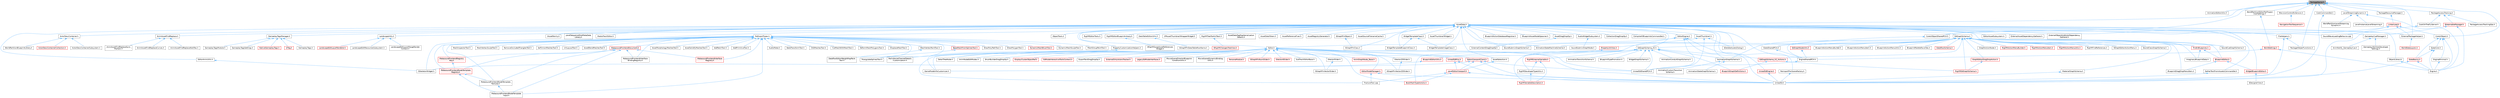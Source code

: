 digraph "PackageName.h"
{
 // INTERACTIVE_SVG=YES
 // LATEX_PDF_SIZE
  bgcolor="transparent";
  edge [fontname=Helvetica,fontsize=10,labelfontname=Helvetica,labelfontsize=10];
  node [fontname=Helvetica,fontsize=10,shape=box,height=0.2,width=0.4];
  Node1 [id="Node000001",label="PackageName.h",height=0.2,width=0.4,color="gray40", fillcolor="grey60", style="filled", fontcolor="black",tooltip=" "];
  Node1 -> Node2 [id="edge1_Node000001_Node000002",dir="back",color="steelblue1",style="solid",tooltip=" "];
  Node2 [id="Node000002",label="AnimationEditorUtils.h",height=0.2,width=0.4,color="grey40", fillcolor="white", style="filled",URL="$df/d23/AnimationEditorUtils_8h.html",tooltip=" "];
  Node1 -> Node3 [id="edge2_Node000001_Node000003",dir="back",color="steelblue1",style="solid",tooltip=" "];
  Node3 [id="Node000003",label="AssetData.h",height=0.2,width=0.4,color="grey40", fillcolor="white", style="filled",URL="$d9/d19/AssetData_8h.html",tooltip=" "];
  Node3 -> Node4 [id="edge3_Node000003_Node000004",dir="back",color="steelblue1",style="solid",tooltip=" "];
  Node4 [id="Node000004",label="ActorDescContainer.h",height=0.2,width=0.4,color="grey40", fillcolor="white", style="filled",URL="$de/df0/ActorDescContainer_8h.html",tooltip=" "];
  Node4 -> Node5 [id="edge4_Node000004_Node000005",dir="back",color="steelblue1",style="solid",tooltip=" "];
  Node5 [id="Node000005",label="ActorDescContainerCollection.h",height=0.2,width=0.4,color="red", fillcolor="#FFF0F0", style="filled",URL="$dc/df2/ActorDescContainerCollection_8h.html",tooltip=" "];
  Node4 -> Node26 [id="edge5_Node000004_Node000026",dir="back",color="steelblue1",style="solid",tooltip=" "];
  Node26 [id="Node000026",label="ActorDescContainerSubsystem.h",height=0.2,width=0.4,color="grey40", fillcolor="white", style="filled",URL="$d1/d29/ActorDescContainerSubsystem_8h.html",tooltip=" "];
  Node4 -> Node27 [id="edge6_Node000004_Node000027",dir="back",color="steelblue1",style="solid",tooltip=" "];
  Node27 [id="Node000027",label="WorldPartitionBlueprintLibrary.h",height=0.2,width=0.4,color="grey40", fillcolor="white", style="filled",URL="$d1/d6b/WorldPartitionBlueprintLibrary_8h.html",tooltip=" "];
  Node3 -> Node28 [id="edge7_Node000003_Node000028",dir="back",color="steelblue1",style="solid",tooltip=" "];
  Node28 [id="Node000028",label="AnimAssetFindReplace.h",height=0.2,width=0.4,color="grey40", fillcolor="white", style="filled",URL="$d2/d3f/AnimAssetFindReplace_8h.html",tooltip=" "];
  Node28 -> Node29 [id="edge8_Node000028_Node000029",dir="back",color="steelblue1",style="solid",tooltip=" "];
  Node29 [id="Node000029",label="AnimAssetFindReplaceCurves.h",height=0.2,width=0.4,color="grey40", fillcolor="white", style="filled",URL="$d3/df5/AnimAssetFindReplaceCurves_8h.html",tooltip=" "];
  Node28 -> Node30 [id="edge9_Node000028_Node000030",dir="back",color="steelblue1",style="solid",tooltip=" "];
  Node30 [id="Node000030",label="AnimAssetFindReplaceNotifies.h",height=0.2,width=0.4,color="grey40", fillcolor="white", style="filled",URL="$df/d90/AnimAssetFindReplaceNotifies_8h.html",tooltip=" "];
  Node28 -> Node31 [id="edge10_Node000028_Node000031",dir="back",color="steelblue1",style="solid",tooltip=" "];
  Node31 [id="Node000031",label="AnimAssetFindReplaceSync\lMarkers.h",height=0.2,width=0.4,color="grey40", fillcolor="white", style="filled",URL="$d2/dc5/AnimAssetFindReplaceSyncMarkers_8h.html",tooltip=" "];
  Node3 -> Node32 [id="edge11_Node000003_Node000032",dir="back",color="steelblue1",style="solid",tooltip=" "];
  Node32 [id="Node000032",label="AnimationGraphSchema.h",height=0.2,width=0.4,color="grey40", fillcolor="white", style="filled",URL="$dc/d75/AnimationGraphSchema_8h.html",tooltip=" "];
  Node32 -> Node33 [id="edge12_Node000032_Node000033",dir="back",color="steelblue1",style="solid",tooltip=" "];
  Node33 [id="Node000033",label="AnimationCustomTransition\lSchema.h",height=0.2,width=0.4,color="grey40", fillcolor="white", style="filled",URL="$d0/de2/AnimationCustomTransitionSchema_8h.html",tooltip=" "];
  Node32 -> Node34 [id="edge13_Node000032_Node000034",dir="back",color="steelblue1",style="solid",tooltip=" "];
  Node34 [id="Node000034",label="AnimationStateGraphSchema.h",height=0.2,width=0.4,color="grey40", fillcolor="white", style="filled",URL="$d5/d13/AnimationStateGraphSchema_8h.html",tooltip=" "];
  Node3 -> Node35 [id="edge14_Node000003_Node000035",dir="back",color="steelblue1",style="solid",tooltip=" "];
  Node35 [id="Node000035",label="AnimationStateMachineSchema.h",height=0.2,width=0.4,color="grey40", fillcolor="white", style="filled",URL="$d7/d8c/AnimationStateMachineSchema_8h.html",tooltip=" "];
  Node3 -> Node36 [id="edge15_Node000003_Node000036",dir="back",color="steelblue1",style="solid",tooltip=" "];
  Node36 [id="Node000036",label="AssetDataTagMapSerialization\lDetails.h",height=0.2,width=0.4,color="grey40", fillcolor="white", style="filled",URL="$d5/d67/AssetDataTagMapSerializationDetails_8h.html",tooltip=" "];
  Node3 -> Node37 [id="edge16_Node000003_Node000037",dir="back",color="steelblue1",style="solid",tooltip=" "];
  Node37 [id="Node000037",label="AssetDataToken.h",height=0.2,width=0.4,color="grey40", fillcolor="white", style="filled",URL="$d2/da5/AssetDataToken_8h.html",tooltip=" "];
  Node3 -> Node38 [id="edge17_Node000003_Node000038",dir="back",color="steelblue1",style="solid",tooltip=" "];
  Node38 [id="Node000038",label="AssetDragDropOp.h",height=0.2,width=0.4,color="grey40", fillcolor="white", style="filled",URL="$df/dda/AssetDragDropOp_8h.html",tooltip=" "];
  Node38 -> Node39 [id="edge18_Node000038_Node000039",dir="back",color="steelblue1",style="solid",tooltip=" "];
  Node39 [id="Node000039",label="ExternalContentDragDropOp.h",height=0.2,width=0.4,color="grey40", fillcolor="white", style="filled",URL="$d8/de9/ExternalContentDragDropOp_8h.html",tooltip=" "];
  Node3 -> Node40 [id="edge19_Node000003_Node000040",dir="back",color="steelblue1",style="solid",tooltip=" "];
  Node40 [id="Node000040",label="AssetReferenceFixer.h",height=0.2,width=0.4,color="grey40", fillcolor="white", style="filled",URL="$dd/da4/AssetReferenceFixer_8h.html",tooltip=" "];
  Node3 -> Node41 [id="edge20_Node000003_Node000041",dir="back",color="steelblue1",style="solid",tooltip=" "];
  Node41 [id="Node000041",label="AssetRegistryGenerator.h",height=0.2,width=0.4,color="grey40", fillcolor="white", style="filled",URL="$df/dd1/AssetRegistryGenerator_8h.html",tooltip=" "];
  Node3 -> Node42 [id="edge21_Node000003_Node000042",dir="back",color="steelblue1",style="solid",tooltip=" "];
  Node42 [id="Node000042",label="AssetSelection.h",height=0.2,width=0.4,color="grey40", fillcolor="white", style="filled",URL="$d2/d2c/AssetSelection_8h.html",tooltip=" "];
  Node42 -> Node43 [id="edge22_Node000042_Node000043",dir="back",color="steelblue1",style="solid",tooltip=" "];
  Node43 [id="Node000043",label="LevelEditorViewport.h",height=0.2,width=0.4,color="red", fillcolor="#FFF0F0", style="filled",URL="$d4/ddf/LevelEditorViewport_8h.html",tooltip=" "];
  Node43 -> Node44 [id="edge23_Node000043_Node000044",dir="back",color="steelblue1",style="solid",tooltip=" "];
  Node44 [id="Node000044",label="BookMarkTypeActions.h",height=0.2,width=0.4,color="red", fillcolor="#FFF0F0", style="filled",URL="$d0/d2f/BookMarkTypeActions_8h.html",tooltip=" "];
  Node43 -> Node48 [id="edge24_Node000043_Node000048",dir="back",color="steelblue1",style="solid",tooltip=" "];
  Node48 [id="Node000048",label="FractureTool.cpp",height=0.2,width=0.4,color="grey40", fillcolor="white", style="filled",URL="$dc/d9a/FractureTool_8cpp.html",tooltip=" "];
  Node43 -> Node49 [id="edge25_Node000043_Node000049",dir="back",color="steelblue1",style="solid",tooltip=" "];
  Node49 [id="Node000049",label="UnrealEd.h",height=0.2,width=0.4,color="grey40", fillcolor="white", style="filled",URL="$d2/d5f/UnrealEd_8h.html",tooltip=" "];
  Node3 -> Node50 [id="edge26_Node000003_Node000050",dir="back",color="steelblue1",style="solid",tooltip=" "];
  Node50 [id="Node000050",label="AssetSourceFilenameCache.h",height=0.2,width=0.4,color="grey40", fillcolor="white", style="filled",URL="$dd/d16/AssetSourceFilenameCache_8h.html",tooltip=" "];
  Node3 -> Node51 [id="edge27_Node000003_Node000051",dir="back",color="steelblue1",style="solid",tooltip=" "];
  Node51 [id="Node000051",label="AssetThumbnail.h",height=0.2,width=0.4,color="grey40", fillcolor="white", style="filled",URL="$d7/d61/AssetThumbnail_8h.html",tooltip=" "];
  Node51 -> Node52 [id="edge28_Node000051_Node000052",dir="back",color="steelblue1",style="solid",tooltip=" "];
  Node52 [id="Node000052",label="IPropertyUtilities.h",height=0.2,width=0.4,color="red", fillcolor="#FFF0F0", style="filled",URL="$d2/d14/IPropertyUtilities_8h.html",tooltip=" "];
  Node52 -> Node53 [id="edge29_Node000052_Node000053",dir="back",color="steelblue1",style="solid",tooltip=" "];
  Node53 [id="Node000053",label="DetailTreeNode.h",height=0.2,width=0.4,color="grey40", fillcolor="white", style="filled",URL="$d8/d32/DetailTreeNode_8h.html",tooltip=" "];
  Node51 -> Node60 [id="edge30_Node000051_Node000060",dir="back",color="steelblue1",style="solid",tooltip=" "];
  Node60 [id="Node000060",label="SDeleteAssetsDialog.h",height=0.2,width=0.4,color="grey40", fillcolor="white", style="filled",URL="$d7/d0d/SDeleteAssetsDialog_8h.html",tooltip=" "];
  Node51 -> Node61 [id="edge31_Node000051_Node000061",dir="back",color="steelblue1",style="solid",tooltip=" "];
  Node61 [id="Node000061",label="UnrealEdSharedPCH.h",height=0.2,width=0.4,color="grey40", fillcolor="white", style="filled",URL="$d1/de6/UnrealEdSharedPCH_8h.html",tooltip=" "];
  Node3 -> Node62 [id="edge32_Node000003_Node000062",dir="back",color="steelblue1",style="solid",tooltip=" "];
  Node62 [id="Node000062",label="AssetThumbnailWidget.h",height=0.2,width=0.4,color="grey40", fillcolor="white", style="filled",URL="$d8/d2a/AssetThumbnailWidget_8h.html",tooltip=" "];
  Node3 -> Node63 [id="edge33_Node000003_Node000063",dir="back",color="steelblue1",style="solid",tooltip=" "];
  Node63 [id="Node000063",label="AudioWidgetSubsystem.h",height=0.2,width=0.4,color="grey40", fillcolor="white", style="filled",URL="$de/d1b/AudioWidgetSubsystem_8h.html",tooltip=" "];
  Node63 -> Node64 [id="edge34_Node000063_Node000064",dir="back",color="steelblue1",style="solid",tooltip=" "];
  Node64 [id="Node000064",label="SoundSubmixGraphNode.h",height=0.2,width=0.4,color="grey40", fillcolor="white", style="filled",URL="$d5/d09/SoundSubmixGraphNode_8h.html",tooltip=" "];
  Node3 -> Node65 [id="edge35_Node000003_Node000065",dir="back",color="steelblue1",style="solid",tooltip=" "];
  Node65 [id="Node000065",label="BlueprintActionDatabaseRegistrar.h",height=0.2,width=0.4,color="grey40", fillcolor="white", style="filled",URL="$d5/d5d/BlueprintActionDatabaseRegistrar_8h.html",tooltip=" "];
  Node3 -> Node66 [id="edge36_Node000003_Node000066",dir="back",color="steelblue1",style="solid",tooltip=" "];
  Node66 [id="Node000066",label="BlueprintAssetNodeSpawner.h",height=0.2,width=0.4,color="grey40", fillcolor="white", style="filled",URL="$d2/d56/BlueprintAssetNodeSpawner_8h.html",tooltip=" "];
  Node3 -> Node67 [id="edge37_Node000003_Node000067",dir="back",color="steelblue1",style="solid",tooltip=" "];
  Node67 [id="Node000067",label="CollectionDragDropOp.h",height=0.2,width=0.4,color="grey40", fillcolor="white", style="filled",URL="$d6/d23/CollectionDragDropOp_8h.html",tooltip=" "];
  Node3 -> Node68 [id="edge38_Node000003_Node000068",dir="back",color="steelblue1",style="solid",tooltip=" "];
  Node68 [id="Node000068",label="CompileAllBlueprintsCommandlet.h",height=0.2,width=0.4,color="grey40", fillcolor="white", style="filled",URL="$d4/d7d/CompileAllBlueprintsCommandlet_8h.html",tooltip=" "];
  Node3 -> Node69 [id="edge39_Node000003_Node000069",dir="back",color="steelblue1",style="solid",tooltip=" "];
  Node69 [id="Node000069",label="DataTableEditorUtils.h",height=0.2,width=0.4,color="grey40", fillcolor="white", style="filled",URL="$d6/d6f/DataTableEditorUtils_8h.html",tooltip=" "];
  Node69 -> Node70 [id="edge40_Node000069_Node000070",dir="back",color="steelblue1",style="solid",tooltip=" "];
  Node70 [id="Node000070",label="SGraphPinDataTableRowName.h",height=0.2,width=0.4,color="grey40", fillcolor="white", style="filled",URL="$d3/d40/SGraphPinDataTableRowName_8h.html",tooltip=" "];
  Node3 -> Node71 [id="edge41_Node000003_Node000071",dir="back",color="steelblue1",style="solid",tooltip=" "];
  Node71 [id="Node000071",label="EdGraphSchema.h",height=0.2,width=0.4,color="grey40", fillcolor="white", style="filled",URL="$d2/dce/EdGraphSchema_8h.html",tooltip=" "];
  Node71 -> Node32 [id="edge42_Node000071_Node000032",dir="back",color="steelblue1",style="solid",tooltip=" "];
  Node71 -> Node35 [id="edge43_Node000071_Node000035",dir="back",color="steelblue1",style="solid",tooltip=" "];
  Node71 -> Node72 [id="edge44_Node000071_Node000072",dir="back",color="steelblue1",style="solid",tooltip=" "];
  Node72 [id="Node000072",label="BlueprintActionMenuBuilder.h",height=0.2,width=0.4,color="grey40", fillcolor="white", style="filled",URL="$dd/dea/BlueprintActionMenuBuilder_8h.html",tooltip=" "];
  Node71 -> Node73 [id="edge45_Node000071_Node000073",dir="back",color="steelblue1",style="solid",tooltip=" "];
  Node73 [id="Node000073",label="BlueprintActionMenuItem.h",height=0.2,width=0.4,color="grey40", fillcolor="white", style="filled",URL="$d8/dca/BlueprintActionMenuItem_8h.html",tooltip=" "];
  Node71 -> Node74 [id="edge46_Node000071_Node000074",dir="back",color="steelblue1",style="solid",tooltip=" "];
  Node74 [id="Node000074",label="BlueprintActionMenuUtils.h",height=0.2,width=0.4,color="grey40", fillcolor="white", style="filled",URL="$d3/dad/BlueprintActionMenuUtils_8h.html",tooltip=" "];
  Node71 -> Node75 [id="edge47_Node000071_Node000075",dir="back",color="steelblue1",style="solid",tooltip=" "];
  Node75 [id="Node000075",label="BlueprintDragDropMenuItem.h",height=0.2,width=0.4,color="grey40", fillcolor="white", style="filled",URL="$dc/deb/BlueprintDragDropMenuItem_8h.html",tooltip=" "];
  Node71 -> Node76 [id="edge48_Node000071_Node000076",dir="back",color="steelblue1",style="solid",tooltip=" "];
  Node76 [id="Node000076",label="BlueprintEditor.h",height=0.2,width=0.4,color="red", fillcolor="#FFF0F0", style="filled",URL="$df/d7d/BlueprintEditor_8h.html",tooltip=" "];
  Node76 -> Node75 [id="edge49_Node000076_Node000075",dir="back",color="steelblue1",style="solid",tooltip=" "];
  Node76 -> Node85 [id="edge50_Node000076_Node000085",dir="back",color="steelblue1",style="solid",tooltip=" "];
  Node85 [id="Node000085",label="WidgetBlueprintEditor.h",height=0.2,width=0.4,color="red", fillcolor="#FFF0F0", style="filled",URL="$d6/d04/WidgetBlueprintEditor_8h.html",tooltip=" "];
  Node85 -> Node86 [id="edge51_Node000085_Node000086",dir="back",color="steelblue1",style="solid",tooltip=" "];
  Node86 [id="Node000086",label="SDesignerView.h",height=0.2,width=0.4,color="grey40", fillcolor="white", style="filled",URL="$d2/d14/SDesignerView_8h.html",tooltip=" "];
  Node71 -> Node88 [id="edge52_Node000071_Node000088",dir="back",color="steelblue1",style="solid",tooltip=" "];
  Node88 [id="Node000088",label="BlueprintPaletteFavorites.h",height=0.2,width=0.4,color="grey40", fillcolor="white", style="filled",URL="$dd/d5a/BlueprintPaletteFavorites_8h.html",tooltip=" "];
  Node71 -> Node89 [id="edge53_Node000071_Node000089",dir="back",color="steelblue1",style="solid",tooltip=" "];
  Node89 [id="Node000089",label="DataflowSchema.h",height=0.2,width=0.4,color="red", fillcolor="#FFF0F0", style="filled",URL="$da/dd4/DataflowSchema_8h.html",tooltip=" "];
  Node71 -> Node91 [id="edge54_Node000071_Node000091",dir="back",color="steelblue1",style="solid",tooltip=" "];
  Node91 [id="Node000091",label="EdGraphNodeUtils.h",height=0.2,width=0.4,color="red", fillcolor="#FFF0F0", style="filled",URL="$de/dc2/EdGraphNodeUtils_8h.html",tooltip=" "];
  Node91 -> Node128 [id="edge55_Node000091_Node000128",dir="back",color="steelblue1",style="solid",tooltip=" "];
  Node128 [id="Node000128",label="EngineSharedPCH.h",height=0.2,width=0.4,color="grey40", fillcolor="white", style="filled",URL="$dc/dbb/EngineSharedPCH_8h.html",tooltip=" "];
  Node128 -> Node61 [id="edge56_Node000128_Node000061",dir="back",color="steelblue1",style="solid",tooltip=" "];
  Node71 -> Node253 [id="edge57_Node000071_Node000253",dir="back",color="steelblue1",style="solid",tooltip=" "];
  Node253 [id="Node000253",label="EdGraphSchema_K2.h",height=0.2,width=0.4,color="grey40", fillcolor="white", style="filled",URL="$d0/dcf/EdGraphSchema__K2_8h.html",tooltip=" "];
  Node253 -> Node254 [id="edge58_Node000253_Node000254",dir="back",color="steelblue1",style="solid",tooltip=" "];
  Node254 [id="Node000254",label="AnimationConduitGraphSchema.h",height=0.2,width=0.4,color="grey40", fillcolor="white", style="filled",URL="$d3/dd6/AnimationConduitGraphSchema_8h.html",tooltip=" "];
  Node253 -> Node32 [id="edge59_Node000253_Node000032",dir="back",color="steelblue1",style="solid",tooltip=" "];
  Node253 -> Node255 [id="edge60_Node000253_Node000255",dir="back",color="steelblue1",style="solid",tooltip=" "];
  Node255 [id="Node000255",label="AnimationTransitionSchema.h",height=0.2,width=0.4,color="grey40", fillcolor="white", style="filled",URL="$d0/d50/AnimationTransitionSchema_8h.html",tooltip=" "];
  Node253 -> Node256 [id="edge61_Node000253_Node000256",dir="back",color="steelblue1",style="solid",tooltip=" "];
  Node256 [id="Node000256",label="BlueprintEditorUtils.h",height=0.2,width=0.4,color="red", fillcolor="#FFF0F0", style="filled",URL="$d7/d3d/BlueprintEditorUtils_8h.html",tooltip=" "];
  Node256 -> Node258 [id="edge62_Node000256_Node000258",dir="back",color="steelblue1",style="solid",tooltip=" "];
  Node258 [id="Node000258",label="GameModeInfoCustomizer.h",height=0.2,width=0.4,color="grey40", fillcolor="white", style="filled",URL="$d5/df3/GameModeInfoCustomizer_8h.html",tooltip=" "];
  Node253 -> Node130 [id="edge63_Node000253_Node000130",dir="back",color="steelblue1",style="solid",tooltip=" "];
  Node130 [id="Node000130",label="BlueprintGraphDefinitions.h",height=0.2,width=0.4,color="red", fillcolor="#FFF0F0", style="filled",URL="$d7/d5e/BlueprintGraphDefinitions_8h.html",tooltip=" "];
  Node253 -> Node260 [id="edge64_Node000253_Node000260",dir="back",color="steelblue1",style="solid",tooltip=" "];
  Node260 [id="Node000260",label="BlueprintTypePromotion.h",height=0.2,width=0.4,color="grey40", fillcolor="white", style="filled",URL="$d2/d23/BlueprintTypePromotion_8h.html",tooltip=" "];
  Node253 -> Node261 [id="edge65_Node000253_Node000261",dir="back",color="steelblue1",style="solid",tooltip=" "];
  Node261 [id="Node000261",label="EdGraphSchema_K2_Actions.h",height=0.2,width=0.4,color="red", fillcolor="#FFF0F0", style="filled",URL="$d8/d9c/EdGraphSchema__K2__Actions_8h.html",tooltip=" "];
  Node261 -> Node130 [id="edge66_Node000261_Node000130",dir="back",color="steelblue1",style="solid",tooltip=" "];
  Node261 -> Node265 [id="edge67_Node000261_Node000265",dir="back",color="steelblue1",style="solid",tooltip=" "];
  Node265 [id="Node000265",label="RigVMEdGraphSchema.h",height=0.2,width=0.4,color="red", fillcolor="#FFF0F0", style="filled",URL="$dc/de3/RigVMEdGraphSchema_8h.html",tooltip=" "];
  Node253 -> Node288 [id="edge68_Node000253_Node000288",dir="back",color="steelblue1",style="solid",tooltip=" "];
  Node288 [id="Node000288",label="RigVMDeveloperTypeUtils.h",height=0.2,width=0.4,color="grey40", fillcolor="white", style="filled",URL="$d0/d6e/RigVMDeveloperTypeUtils_8h.html",tooltip=" "];
  Node288 -> Node289 [id="edge69_Node000288_Node000289",dir="back",color="steelblue1",style="solid",tooltip=" "];
  Node289 [id="Node000289",label="RigVMVariableDescription.h",height=0.2,width=0.4,color="red", fillcolor="#FFF0F0", style="filled",URL="$d8/dd8/RigVMVariableDescription_8h.html",tooltip=" "];
  Node253 -> Node314 [id="edge70_Node000253_Node000314",dir="back",color="steelblue1",style="solid",tooltip=" "];
  Node314 [id="Node000314",label="RigVMExternalVariable.h",height=0.2,width=0.4,color="red", fillcolor="#FFF0F0", style="filled",URL="$d4/d6f/RigVMExternalVariable_8h.html",tooltip=" "];
  Node314 -> Node288 [id="edge71_Node000314_Node000288",dir="back",color="steelblue1",style="solid",tooltip=" "];
  Node314 -> Node289 [id="edge72_Node000314_Node000289",dir="back",color="steelblue1",style="solid",tooltip=" "];
  Node253 -> Node289 [id="edge73_Node000253_Node000289",dir="back",color="steelblue1",style="solid",tooltip=" "];
  Node253 -> Node61 [id="edge74_Node000253_Node000061",dir="back",color="steelblue1",style="solid",tooltip=" "];
  Node253 -> Node442 [id="edge75_Node000253_Node000442",dir="back",color="steelblue1",style="solid",tooltip=" "];
  Node442 [id="Node000442",label="WidgetGraphSchema.h",height=0.2,width=0.4,color="grey40", fillcolor="white", style="filled",URL="$d1/dc6/WidgetGraphSchema_8h.html",tooltip=" "];
  Node71 -> Node261 [id="edge76_Node000071_Node000261",dir="back",color="steelblue1",style="solid",tooltip=" "];
  Node71 -> Node128 [id="edge77_Node000071_Node000128",dir="back",color="steelblue1",style="solid",tooltip=" "];
  Node71 -> Node443 [id="edge78_Node000071_Node000443",dir="back",color="steelblue1",style="solid",tooltip=" "];
  Node443 [id="Node000443",label="FindInBlueprints.h",height=0.2,width=0.4,color="red", fillcolor="#FFF0F0", style="filled",URL="$d0/d27/FindInBlueprints_8h.html",tooltip=" "];
  Node443 -> Node76 [id="edge79_Node000443_Node000076",dir="back",color="steelblue1",style="solid",tooltip=" "];
  Node443 -> Node445 [id="edge80_Node000443_Node000445",dir="back",color="steelblue1",style="solid",tooltip=" "];
  Node445 [id="Node000445",label="ImaginaryBlueprintData.h",height=0.2,width=0.4,color="grey40", fillcolor="white", style="filled",URL="$d9/d16/ImaginaryBlueprintData_8h.html",tooltip=" "];
  Node71 -> Node446 [id="edge81_Node000071_Node000446",dir="back",color="steelblue1",style="solid",tooltip=" "];
  Node446 [id="Node000446",label="GraphActionNode.h",height=0.2,width=0.4,color="grey40", fillcolor="white", style="filled",URL="$dc/d7a/GraphActionNode_8h.html",tooltip=" "];
  Node71 -> Node447 [id="edge82_Node000071_Node000447",dir="back",color="steelblue1",style="solid",tooltip=" "];
  Node447 [id="Node000447",label="GraphEditorDragDropAction.h",height=0.2,width=0.4,color="red", fillcolor="#FFF0F0", style="filled",URL="$d7/d19/GraphEditorDragDropAction_8h.html",tooltip=" "];
  Node447 -> Node265 [id="edge83_Node000447_Node000265",dir="back",color="steelblue1",style="solid",tooltip=" "];
  Node71 -> Node445 [id="edge84_Node000071_Node000445",dir="back",color="steelblue1",style="solid",tooltip=" "];
  Node71 -> Node451 [id="edge85_Node000071_Node000451",dir="back",color="steelblue1",style="solid",tooltip=" "];
  Node451 [id="Node000451",label="MaterialGraphSchema.h",height=0.2,width=0.4,color="grey40", fillcolor="white", style="filled",URL="$d4/d12/MaterialGraphSchema_8h.html",tooltip=" "];
  Node451 -> Node49 [id="edge86_Node000451_Node000049",dir="back",color="steelblue1",style="solid",tooltip=" "];
  Node71 -> Node452 [id="edge87_Node000071_Node000452",dir="back",color="steelblue1",style="solid",tooltip=" "];
  Node452 [id="Node000452",label="RigVMActionMenuBuilder.h",height=0.2,width=0.4,color="red", fillcolor="#FFF0F0", style="filled",URL="$d3/d9a/RigVMActionMenuBuilder_8h.html",tooltip=" "];
  Node71 -> Node454 [id="edge88_Node000071_Node000454",dir="back",color="steelblue1",style="solid",tooltip=" "];
  Node454 [id="Node000454",label="RigVMActionMenuItem.h",height=0.2,width=0.4,color="red", fillcolor="#FFF0F0", style="filled",URL="$d1/d5f/RigVMActionMenuItem_8h.html",tooltip=" "];
  Node71 -> Node455 [id="edge89_Node000071_Node000455",dir="back",color="steelblue1",style="solid",tooltip=" "];
  Node455 [id="Node000455",label="RigVMActionMenuUtils.h",height=0.2,width=0.4,color="red", fillcolor="#FFF0F0", style="filled",URL="$dd/d72/RigVMActionMenuUtils_8h.html",tooltip=" "];
  Node71 -> Node265 [id="edge90_Node000071_Node000265",dir="back",color="steelblue1",style="solid",tooltip=" "];
  Node71 -> Node456 [id="edge91_Node000071_Node000456",dir="back",color="steelblue1",style="solid",tooltip=" "];
  Node456 [id="Node000456",label="RigVMFindReferences.h",height=0.2,width=0.4,color="grey40", fillcolor="white", style="filled",URL="$df/da2/RigVMFindReferences_8h.html",tooltip=" "];
  Node71 -> Node457 [id="edge92_Node000071_Node000457",dir="back",color="steelblue1",style="solid",tooltip=" "];
  Node457 [id="Node000457",label="SGraphEditorActionMenu.h",height=0.2,width=0.4,color="grey40", fillcolor="white", style="filled",URL="$dd/d8d/SGraphEditorActionMenu_8h.html",tooltip=" "];
  Node71 -> Node458 [id="edge93_Node000071_Node000458",dir="back",color="steelblue1",style="solid",tooltip=" "];
  Node458 [id="Node000458",label="SoundClassGraphSchema.h",height=0.2,width=0.4,color="grey40", fillcolor="white", style="filled",URL="$d8/d8d/SoundClassGraphSchema_8h.html",tooltip=" "];
  Node71 -> Node459 [id="edge94_Node000071_Node000459",dir="back",color="steelblue1",style="solid",tooltip=" "];
  Node459 [id="Node000459",label="SoundCueGraphSchema.h",height=0.2,width=0.4,color="grey40", fillcolor="white", style="filled",URL="$d7/d4a/SoundCueGraphSchema_8h.html",tooltip=" "];
  Node71 -> Node126 [id="edge95_Node000071_Node000126",dir="back",color="steelblue1",style="solid",tooltip=" "];
  Node126 [id="Node000126",label="SoundSubmixGraphSchema.h",height=0.2,width=0.4,color="grey40", fillcolor="white", style="filled",URL="$dc/ddf/SoundSubmixGraphSchema_8h.html",tooltip=" "];
  Node3 -> Node253 [id="edge96_Node000003_Node000253",dir="back",color="steelblue1",style="solid",tooltip=" "];
  Node3 -> Node460 [id="edge97_Node000003_Node000460",dir="back",color="steelblue1",style="solid",tooltip=" "];
  Node460 [id="Node000460",label="Editor.h",height=0.2,width=0.4,color="grey40", fillcolor="white", style="filled",URL="$de/d6e/Editor_8h.html",tooltip=" "];
  Node460 -> Node461 [id="edge98_Node000460_Node000461",dir="back",color="steelblue1",style="solid",tooltip=" "];
  Node461 [id="Node000461",label="AnimGraphNode_Base.h",height=0.2,width=0.4,color="red", fillcolor="#FFF0F0", style="filled",URL="$d0/dfb/AnimGraphNode__Base_8h.html",tooltip=" "];
  Node460 -> Node521 [id="edge99_Node000460_Node000521",dir="back",color="steelblue1",style="solid",tooltip=" "];
  Node521 [id="Node000521",label="AnimNodeEditModes.h",height=0.2,width=0.4,color="grey40", fillcolor="white", style="filled",URL="$db/dde/AnimNodeEditModes_8h.html",tooltip=" "];
  Node460 -> Node44 [id="edge100_Node000460_Node000044",dir="back",color="steelblue1",style="solid",tooltip=" "];
  Node460 -> Node522 [id="edge101_Node000460_Node000522",dir="back",color="steelblue1",style="solid",tooltip=" "];
  Node522 [id="Node000522",label="BrushBuilderDragDropOp.h",height=0.2,width=0.4,color="grey40", fillcolor="white", style="filled",URL="$d9/d56/BrushBuilderDragDropOp_8h.html",tooltip=" "];
  Node460 -> Node523 [id="edge102_Node000460_Node000523",dir="back",color="steelblue1",style="solid",tooltip=" "];
  Node523 [id="Node000523",label="DisplayClusterObjectRef.h",height=0.2,width=0.4,color="red", fillcolor="#FFF0F0", style="filled",URL="$d9/d87/DisplayClusterObjectRef_8h.html",tooltip=" "];
  Node460 -> Node531 [id="edge103_Node000460_Node000531",dir="back",color="steelblue1",style="solid",tooltip=" "];
  Node531 [id="Node000531",label="EdModeInteractiveToolsContext.h",height=0.2,width=0.4,color="red", fillcolor="#FFF0F0", style="filled",URL="$d7/da4/EdModeInteractiveToolsContext_8h.html",tooltip=" "];
  Node460 -> Node533 [id="edge104_Node000460_Node000533",dir="back",color="steelblue1",style="solid",tooltip=" "];
  Node533 [id="Node000533",label="EditorModeManager.h",height=0.2,width=0.4,color="red", fillcolor="#FFF0F0", style="filled",URL="$d9/dca/EditorModeManager_8h.html",tooltip=" "];
  Node533 -> Node48 [id="edge105_Node000533_Node000048",dir="back",color="steelblue1",style="solid",tooltip=" "];
  Node533 -> Node49 [id="edge106_Node000533_Node000049",dir="back",color="steelblue1",style="solid",tooltip=" "];
  Node460 -> Node539 [id="edge107_Node000460_Node000539",dir="back",color="steelblue1",style="solid",tooltip=" "];
  Node539 [id="Node000539",label="EditorViewportClient.h",height=0.2,width=0.4,color="red", fillcolor="#FFF0F0", style="filled",URL="$d4/d41/EditorViewportClient_8h.html",tooltip=" "];
  Node539 -> Node43 [id="edge108_Node000539_Node000043",dir="back",color="steelblue1",style="solid",tooltip=" "];
  Node539 -> Node555 [id="edge109_Node000539_Node000555",dir="back",color="steelblue1",style="solid",tooltip=" "];
  Node555 [id="Node000555",label="SSkeletonWidget.h",height=0.2,width=0.4,color="grey40", fillcolor="white", style="filled",URL="$dd/da7/SSkeletonWidget_8h.html",tooltip=" "];
  Node539 -> Node49 [id="edge110_Node000539_Node000049",dir="back",color="steelblue1",style="solid",tooltip=" "];
  Node539 -> Node61 [id="edge111_Node000539_Node000061",dir="back",color="steelblue1",style="solid",tooltip=" "];
  Node460 -> Node556 [id="edge112_Node000460_Node000556",dir="back",color="steelblue1",style="solid",tooltip=" "];
  Node556 [id="Node000556",label="ExportTextDragDropOp.h",height=0.2,width=0.4,color="grey40", fillcolor="white", style="filled",URL="$de/d5c/ExportTextDragDropOp_8h.html",tooltip=" "];
  Node460 -> Node557 [id="edge113_Node000460_Node000557",dir="back",color="steelblue1",style="solid",tooltip=" "];
  Node557 [id="Node000557",label="ExternalDirtyActorsTracker.h",height=0.2,width=0.4,color="red", fillcolor="#FFF0F0", style="filled",URL="$db/d89/ExternalDirtyActorsTracker_8h.html",tooltip=" "];
  Node460 -> Node48 [id="edge114_Node000460_Node000048",dir="back",color="steelblue1",style="solid",tooltip=" "];
  Node460 -> Node258 [id="edge115_Node000460_Node000258",dir="back",color="steelblue1",style="solid",tooltip=" "];
  Node460 -> Node558 [id="edge116_Node000460_Node000558",dir="back",color="steelblue1",style="solid",tooltip=" "];
  Node558 [id="Node000558",label="LegacyEdModeInterfaces.h",height=0.2,width=0.4,color="red", fillcolor="#FFF0F0", style="filled",URL="$da/d0a/LegacyEdModeInterfaces_8h.html",tooltip=" "];
  Node460 -> Node565 [id="edge117_Node000460_Node000565",dir="back",color="steelblue1",style="solid",tooltip=" "];
  Node565 [id="Node000565",label="MovieSceneDirectorBlueprint\lConditionUtils.h",height=0.2,width=0.4,color="grey40", fillcolor="white", style="filled",URL="$d4/d8a/MovieSceneDirectorBlueprintConditionUtils_8h.html",tooltip=" "];
  Node460 -> Node566 [id="edge118_Node000460_Node000566",dir="back",color="steelblue1",style="solid",tooltip=" "];
  Node566 [id="Node000566",label="MovieSceneDynamicBinding\lUtils.h",height=0.2,width=0.4,color="grey40", fillcolor="white", style="filled",URL="$df/dce/MovieSceneDynamicBindingUtils_8h.html",tooltip=" "];
  Node460 -> Node567 [id="edge119_Node000460_Node000567",dir="back",color="steelblue1",style="solid",tooltip=" "];
  Node567 [id="Node000567",label="PersonaModule.h",height=0.2,width=0.4,color="red", fillcolor="#FFF0F0", style="filled",URL="$de/d74/PersonaModule_8h.html",tooltip=" "];
  Node460 -> Node228 [id="edge120_Node000460_Node000228",dir="back",color="steelblue1",style="solid",tooltip=" "];
  Node228 [id="Node000228",label="SGraphPinNumSlider.h",height=0.2,width=0.4,color="red", fillcolor="#FFF0F0", style="filled",URL="$d5/d00/SGraphPinNumSlider_8h.html",tooltip=" "];
  Node460 -> Node236 [id="edge121_Node000460_Node000236",dir="back",color="steelblue1",style="solid",tooltip=" "];
  Node236 [id="Node000236",label="SGraphPinVector2DSlider.h",height=0.2,width=0.4,color="grey40", fillcolor="white", style="filled",URL="$d7/d05/SGraphPinVector2DSlider_8h.html",tooltip=" "];
  Node460 -> Node239 [id="edge122_Node000460_Node000239",dir="back",color="steelblue1",style="solid",tooltip=" "];
  Node239 [id="Node000239",label="SGraphPinVectorSlider.h",height=0.2,width=0.4,color="grey40", fillcolor="white", style="filled",URL="$dc/d38/SGraphPinVectorSlider_8h.html",tooltip=" "];
  Node460 -> Node569 [id="edge123_Node000460_Node000569",dir="back",color="steelblue1",style="solid",tooltip=" "];
  Node569 [id="Node000569",label="SVector2DSlider.h",height=0.2,width=0.4,color="grey40", fillcolor="white", style="filled",URL="$de/d67/SVector2DSlider_8h.html",tooltip=" "];
  Node569 -> Node236 [id="edge124_Node000569_Node000236",dir="back",color="steelblue1",style="solid",tooltip=" "];
  Node460 -> Node570 [id="edge125_Node000460_Node000570",dir="back",color="steelblue1",style="solid",tooltip=" "];
  Node570 [id="Node000570",label="SVector4Slider.h",height=0.2,width=0.4,color="red", fillcolor="#FFF0F0", style="filled",URL="$d4/dec/SVector4Slider_8h.html",tooltip=" "];
  Node460 -> Node571 [id="edge126_Node000460_Node000571",dir="back",color="steelblue1",style="solid",tooltip=" "];
  Node571 [id="Node000571",label="SVectorSlider.h",height=0.2,width=0.4,color="grey40", fillcolor="white", style="filled",URL="$d2/db5/SVectorSlider_8h.html",tooltip=" "];
  Node571 -> Node239 [id="edge127_Node000571_Node000239",dir="back",color="steelblue1",style="solid",tooltip=" "];
  Node460 -> Node572 [id="edge128_Node000460_Node000572",dir="back",color="steelblue1",style="solid",tooltip=" "];
  Node572 [id="Node000572",label="SubTrackEditorBase.h",height=0.2,width=0.4,color="grey40", fillcolor="white", style="filled",URL="$db/d33/SubTrackEditorBase_8h.html",tooltip=" "];
  Node460 -> Node49 [id="edge129_Node000460_Node000049",dir="back",color="steelblue1",style="solid",tooltip=" "];
  Node460 -> Node573 [id="edge130_Node000460_Node000573",dir="back",color="steelblue1",style="solid",tooltip=" "];
  Node573 [id="Node000573",label="UnrealEdMisc.h",height=0.2,width=0.4,color="red", fillcolor="#FFF0F0", style="filled",URL="$da/d70/UnrealEdMisc_8h.html",tooltip=" "];
  Node573 -> Node43 [id="edge131_Node000573_Node000043",dir="back",color="steelblue1",style="solid",tooltip=" "];
  Node573 -> Node49 [id="edge132_Node000573_Node000049",dir="back",color="steelblue1",style="solid",tooltip=" "];
  Node460 -> Node61 [id="edge133_Node000460_Node000061",dir="back",color="steelblue1",style="solid",tooltip=" "];
  Node3 -> Node614 [id="edge134_Node000003_Node000614",dir="back",color="steelblue1",style="solid",tooltip=" "];
  Node614 [id="Node000614",label="EditorAnimUtils.h",height=0.2,width=0.4,color="grey40", fillcolor="white", style="filled",URL="$d1/dd4/EditorAnimUtils_8h.html",tooltip=" "];
  Node614 -> Node555 [id="edge135_Node000614_Node000555",dir="back",color="steelblue1",style="solid",tooltip=" "];
  Node3 -> Node615 [id="edge136_Node000003_Node000615",dir="back",color="steelblue1",style="solid",tooltip=" "];
  Node615 [id="Node000615",label="EditorAssetSubsystem.h",height=0.2,width=0.4,color="grey40", fillcolor="white", style="filled",URL="$df/d69/EditorAssetSubsystem_8h.html",tooltip=" "];
  Node3 -> Node616 [id="edge137_Node000003_Node000616",dir="back",color="steelblue1",style="solid",tooltip=" "];
  Node616 [id="Node000616",label="EditorEngine.h",height=0.2,width=0.4,color="grey40", fillcolor="white", style="filled",URL="$da/d0c/EditorEngine_8h.html",tooltip=" "];
  Node616 -> Node44 [id="edge138_Node000616_Node000044",dir="back",color="steelblue1",style="solid",tooltip=" "];
  Node616 -> Node460 [id="edge139_Node000616_Node000460",dir="back",color="steelblue1",style="solid",tooltip=" "];
  Node616 -> Node49 [id="edge140_Node000616_Node000049",dir="back",color="steelblue1",style="solid",tooltip=" "];
  Node616 -> Node617 [id="edge141_Node000616_Node000617",dir="back",color="steelblue1",style="solid",tooltip=" "];
  Node617 [id="Node000617",label="UnrealEdEngine.h",height=0.2,width=0.4,color="red", fillcolor="#FFF0F0", style="filled",URL="$d2/d51/UnrealEdEngine_8h.html",tooltip=" "];
  Node617 -> Node49 [id="edge142_Node000617_Node000049",dir="back",color="steelblue1",style="solid",tooltip=" "];
  Node616 -> Node61 [id="edge143_Node000616_Node000061",dir="back",color="steelblue1",style="solid",tooltip=" "];
  Node3 -> Node128 [id="edge144_Node000003_Node000128",dir="back",color="steelblue1",style="solid",tooltip=" "];
  Node3 -> Node619 [id="edge145_Node000003_Node000619",dir="back",color="steelblue1",style="solid",tooltip=" "];
  Node619 [id="Node000619",label="ExternalAssetDependencyGatherer.h",height=0.2,width=0.4,color="grey40", fillcolor="white", style="filled",URL="$da/dbe/ExternalAssetDependencyGatherer_8h.html",tooltip=" "];
  Node3 -> Node620 [id="edge146_Node000003_Node000620",dir="back",color="steelblue1",style="solid",tooltip=" "];
  Node620 [id="Node000620",label="ExternalObjectAndActorDependency\lGatherer.h",height=0.2,width=0.4,color="grey40", fillcolor="white", style="filled",URL="$d3/d4e/ExternalObjectAndActorDependencyGatherer_8h.html",tooltip=" "];
  Node3 -> Node621 [id="edge147_Node000003_Node000621",dir="back",color="steelblue1",style="solid",tooltip=" "];
  Node621 [id="Node000621",label="ExternalPackageHelper.h",height=0.2,width=0.4,color="grey40", fillcolor="white", style="filled",URL="$d3/d2f/ExternalPackageHelper_8h.html",tooltip=" "];
  Node621 -> Node622 [id="edge148_Node000621_Node000622",dir="back",color="steelblue1",style="solid",tooltip=" "];
  Node622 [id="Node000622",label="WorldDataLayers.h",height=0.2,width=0.4,color="red", fillcolor="#FFF0F0", style="filled",URL="$d1/d1d/WorldDataLayers_8h.html",tooltip=" "];
  Node3 -> Node623 [id="edge149_Node000003_Node000623",dir="back",color="steelblue1",style="solid",tooltip=" "];
  Node623 [id="Node000623",label="FileHelpers.h",height=0.2,width=0.4,color="grey40", fillcolor="white", style="filled",URL="$d9/d82/FileHelpers_8h.html",tooltip=" "];
  Node623 -> Node624 [id="edge150_Node000623_Node000624",dir="back",color="steelblue1",style="solid",tooltip=" "];
  Node624 [id="Node000624",label="PackageHelperFunctions.h",height=0.2,width=0.4,color="grey40", fillcolor="white", style="filled",URL="$da/d30/PackageHelperFunctions_8h.html",tooltip=" "];
  Node623 -> Node49 [id="edge151_Node000623_Node000049",dir="back",color="steelblue1",style="solid",tooltip=" "];
  Node3 -> Node625 [id="edge152_Node000003_Node000625",dir="back",color="steelblue1",style="solid",tooltip=" "];
  Node625 [id="Node000625",label="GameplayCueManager.h",height=0.2,width=0.4,color="grey40", fillcolor="white", style="filled",URL="$d7/d4e/GameplayCueManager_8h.html",tooltip=" "];
  Node625 -> Node626 [id="edge153_Node000625_Node000626",dir="back",color="steelblue1",style="solid",tooltip=" "];
  Node626 [id="Node000626",label="AnimNotify_GameplayCue.h",height=0.2,width=0.4,color="grey40", fillcolor="white", style="filled",URL="$da/d48/AnimNotify__GameplayCue_8h.html",tooltip=" "];
  Node625 -> Node627 [id="edge154_Node000625_Node000627",dir="back",color="steelblue1",style="solid",tooltip=" "];
  Node627 [id="Node000627",label="GameplayAbilitiesDeveloper\lSettings.h",height=0.2,width=0.4,color="grey40", fillcolor="white", style="filled",URL="$d3/d55/GameplayAbilitiesDeveloperSettings_8h.html",tooltip=" "];
  Node3 -> Node628 [id="edge155_Node000003_Node000628",dir="back",color="steelblue1",style="solid",tooltip=" "];
  Node628 [id="Node000628",label="GameplayTagsManager.h",height=0.2,width=0.4,color="grey40", fillcolor="white", style="filled",URL="$d5/dc9/GameplayTagsManager_8h.html",tooltip=" "];
  Node628 -> Node629 [id="edge156_Node000628_Node000629",dir="back",color="steelblue1",style="solid",tooltip=" "];
  Node629 [id="Node000629",label="GameplayTags.h",height=0.2,width=0.4,color="grey40", fillcolor="white", style="filled",URL="$d0/d9b/GameplayTags_8h.html",tooltip=" "];
  Node628 -> Node630 [id="edge157_Node000628_Node000630",dir="back",color="steelblue1",style="solid",tooltip=" "];
  Node630 [id="Node000630",label="GameplayTagsModule.h",height=0.2,width=0.4,color="grey40", fillcolor="white", style="filled",URL="$dc/d65/GameplayTagsModule_8h.html",tooltip=" "];
  Node628 -> Node631 [id="edge158_Node000628_Node000631",dir="back",color="steelblue1",style="solid",tooltip=" "];
  Node631 [id="Node000631",label="GameplayTagsSettings.h",height=0.2,width=0.4,color="grey40", fillcolor="white", style="filled",URL="$d0/dec/GameplayTagsSettings_8h.html",tooltip=" "];
  Node628 -> Node632 [id="edge159_Node000628_Node000632",dir="back",color="steelblue1",style="solid",tooltip=" "];
  Node632 [id="Node000632",label="NativeGameplayTags.h",height=0.2,width=0.4,color="red", fillcolor="#FFF0F0", style="filled",URL="$da/d7f/NativeGameplayTags_8h.html",tooltip=" "];
  Node628 -> Node696 [id="edge160_Node000628_Node000696",dir="back",color="steelblue1",style="solid",tooltip=" "];
  Node696 [id="Node000696",label="UITag.h",height=0.2,width=0.4,color="red", fillcolor="#FFF0F0", style="filled",URL="$d4/da5/UITag_8h.html",tooltip=" "];
  Node3 -> Node700 [id="edge161_Node000003_Node000700",dir="back",color="steelblue1",style="solid",tooltip=" "];
  Node700 [id="Node000700",label="GatherTextFromAssetsCommandlet.h",height=0.2,width=0.4,color="grey40", fillcolor="white", style="filled",URL="$df/da5/GatherTextFromAssetsCommandlet_8h.html",tooltip=" "];
  Node700 -> Node49 [id="edge162_Node000700_Node000049",dir="back",color="steelblue1",style="solid",tooltip=" "];
  Node3 -> Node701 [id="edge163_Node000003_Node000701",dir="back",color="steelblue1",style="solid",tooltip=" "];
  Node701 [id="Node000701",label="IAssetFamily.h",height=0.2,width=0.4,color="grey40", fillcolor="white", style="filled",URL="$d5/d12/IAssetFamily_8h.html",tooltip=" "];
  Node3 -> Node702 [id="edge164_Node000003_Node000702",dir="back",color="steelblue1",style="solid",tooltip=" "];
  Node702 [id="Node000702",label="LandscapeUtils.h",height=0.2,width=0.4,color="grey40", fillcolor="white", style="filled",URL="$d0/dc0/LandscapeUtils_8h.html",tooltip=" "];
  Node702 -> Node703 [id="edge165_Node000702_Node000703",dir="back",color="steelblue1",style="solid",tooltip=" "];
  Node703 [id="Node000703",label="LandscapeEditLayerMergeRender\lContext.h",height=0.2,width=0.4,color="grey40", fillcolor="white", style="filled",URL="$d1/d40/LandscapeEditLayerMergeRenderContext_8h.html",tooltip=" "];
  Node702 -> Node704 [id="edge166_Node000702_Node000704",dir="back",color="steelblue1",style="solid",tooltip=" "];
  Node704 [id="Node000704",label="LandscapeEditLayerRenderer.h",height=0.2,width=0.4,color="red", fillcolor="#FFF0F0", style="filled",URL="$d4/ddf/LandscapeEditLayerRenderer_8h.html",tooltip=" "];
  Node702 -> Node712 [id="edge167_Node000702_Node000712",dir="back",color="steelblue1",style="solid",tooltip=" "];
  Node712 [id="Node000712",label="LandscapeEditResourcesSubsystem.h",height=0.2,width=0.4,color="grey40", fillcolor="white", style="filled",URL="$db/d28/LandscapeEditResourcesSubsystem_8h.html",tooltip=" "];
  Node3 -> Node713 [id="edge168_Node000003_Node000713",dir="back",color="steelblue1",style="solid",tooltip=" "];
  Node713 [id="Node000713",label="LevelSequenceShotMetaData\lLibrary.h",height=0.2,width=0.4,color="grey40", fillcolor="white", style="filled",URL="$d2/d37/LevelSequenceShotMetaDataLibrary_8h.html",tooltip=" "];
  Node3 -> Node714 [id="edge169_Node000003_Node000714",dir="back",color="steelblue1",style="solid",tooltip=" "];
  Node714 [id="Node000714",label="MediaTrackEditor.h",height=0.2,width=0.4,color="grey40", fillcolor="white", style="filled",URL="$d0/d41/MediaTrackEditor_8h.html",tooltip=" "];
  Node3 -> Node715 [id="edge170_Node000003_Node000715",dir="back",color="steelblue1",style="solid",tooltip=" "];
  Node715 [id="Node000715",label="NoExportTypes.h",height=0.2,width=0.4,color="grey40", fillcolor="white", style="filled",URL="$d3/d21/NoExportTypes_8h.html",tooltip=" "];
  Node715 -> Node716 [id="edge171_Node000715_Node000716",dir="back",color="steelblue1",style="solid",tooltip=" "];
  Node716 [id="Node000716",label="AddPatchTool.h",height=0.2,width=0.4,color="grey40", fillcolor="white", style="filled",URL="$d5/deb/AddPatchTool_8h.html",tooltip=" "];
  Node715 -> Node717 [id="edge172_Node000715_Node000717",dir="back",color="steelblue1",style="solid",tooltip=" "];
  Node717 [id="Node000717",label="AddPrimitiveTool.h",height=0.2,width=0.4,color="grey40", fillcolor="white", style="filled",URL="$d5/dbf/AddPrimitiveTool_8h.html",tooltip=" "];
  Node715 -> Node718 [id="edge173_Node000715_Node000718",dir="back",color="steelblue1",style="solid",tooltip=" "];
  Node718 [id="Node000718",label="AudioMeter.h",height=0.2,width=0.4,color="grey40", fillcolor="white", style="filled",URL="$de/db0/AudioMeter_8h.html",tooltip=" "];
  Node715 -> Node719 [id="edge174_Node000715_Node000719",dir="back",color="steelblue1",style="solid",tooltip=" "];
  Node719 [id="Node000719",label="BakeTransformTool.h",height=0.2,width=0.4,color="grey40", fillcolor="white", style="filled",URL="$dc/d39/BakeTransformTool_8h.html",tooltip=" "];
  Node715 -> Node720 [id="edge175_Node000715_Node000720",dir="back",color="steelblue1",style="solid",tooltip=" "];
  Node720 [id="Node000720",label="BaseMeshFromSplinesTool.h",height=0.2,width=0.4,color="red", fillcolor="#FFF0F0", style="filled",URL="$da/d31/BaseMeshFromSplinesTool_8h.html",tooltip=" "];
  Node720 -> Node722 [id="edge176_Node000720_Node000722",dir="back",color="steelblue1",style="solid",tooltip=" "];
  Node722 [id="Node000722",label="TriangulateSplinesTool.h",height=0.2,width=0.4,color="grey40", fillcolor="white", style="filled",URL="$d9/de6/TriangulateSplinesTool_8h.html",tooltip=" "];
  Node715 -> Node723 [id="edge177_Node000715_Node000723",dir="back",color="steelblue1",style="solid",tooltip=" "];
  Node723 [id="Node000723",label="CSGMeshesTool.h",height=0.2,width=0.4,color="grey40", fillcolor="white", style="filled",URL="$db/dd1/CSGMeshesTool_8h.html",tooltip=" "];
  Node715 -> Node724 [id="edge178_Node000715_Node000724",dir="back",color="steelblue1",style="solid",tooltip=" "];
  Node724 [id="Node000724",label="CutMeshWithMeshTool.h",height=0.2,width=0.4,color="grey40", fillcolor="white", style="filled",URL="$d2/d2c/CutMeshWithMeshTool_8h.html",tooltip=" "];
  Node715 -> Node725 [id="edge179_Node000715_Node000725",dir="back",color="steelblue1",style="solid",tooltip=" "];
  Node725 [id="Node000725",label="DataflowEditorWeightMapPaint\lTool.h",height=0.2,width=0.4,color="grey40", fillcolor="white", style="filled",URL="$db/d46/DataflowEditorWeightMapPaintTool_8h.html",tooltip=" "];
  Node715 -> Node726 [id="edge180_Node000715_Node000726",dir="back",color="steelblue1",style="solid",tooltip=" "];
  Node726 [id="Node000726",label="DeformMeshPolygonsTool.h",height=0.2,width=0.4,color="grey40", fillcolor="white", style="filled",URL="$db/d72/DeformMeshPolygonsTool_8h.html",tooltip=" "];
  Node715 -> Node727 [id="edge181_Node000715_Node000727",dir="back",color="steelblue1",style="solid",tooltip=" "];
  Node727 [id="Node000727",label="DisplaceMeshTool.h",height=0.2,width=0.4,color="grey40", fillcolor="white", style="filled",URL="$da/d28/DisplaceMeshTool_8h.html",tooltip=" "];
  Node715 -> Node728 [id="edge182_Node000715_Node000728",dir="back",color="steelblue1",style="solid",tooltip=" "];
  Node728 [id="Node000728",label="DrawPolyPathTool.h",height=0.2,width=0.4,color="grey40", fillcolor="white", style="filled",URL="$dc/d3e/DrawPolyPathTool_8h.html",tooltip=" "];
  Node715 -> Node729 [id="edge183_Node000715_Node000729",dir="back",color="steelblue1",style="solid",tooltip=" "];
  Node729 [id="Node000729",label="DrawPolygonTool.h",height=0.2,width=0.4,color="grey40", fillcolor="white", style="filled",URL="$d0/d15/DrawPolygonTool_8h.html",tooltip=" "];
  Node715 -> Node730 [id="edge184_Node000715_Node000730",dir="back",color="steelblue1",style="solid",tooltip=" "];
  Node730 [id="Node000730",label="DynamicMeshBrushTool.h",height=0.2,width=0.4,color="red", fillcolor="#FFF0F0", style="filled",URL="$da/d04/DynamicMeshBrushTool_8h.html",tooltip=" "];
  Node715 -> Node734 [id="edge185_Node000715_Node000734",dir="back",color="steelblue1",style="solid",tooltip=" "];
  Node734 [id="Node000734",label="DynamicMeshSculptTool.h",height=0.2,width=0.4,color="grey40", fillcolor="white", style="filled",URL="$d6/d16/DynamicMeshSculptTool_8h.html",tooltip=" "];
  Node715 -> Node735 [id="edge186_Node000715_Node000735",dir="back",color="steelblue1",style="solid",tooltip=" "];
  Node735 [id="Node000735",label="MeshGroupPaintTool.h",height=0.2,width=0.4,color="grey40", fillcolor="white", style="filled",URL="$dd/d04/MeshGroupPaintTool_8h.html",tooltip=" "];
  Node715 -> Node736 [id="edge187_Node000715_Node000736",dir="back",color="steelblue1",style="solid",tooltip=" "];
  Node736 [id="Node000736",label="MeshInspectorTool.h",height=0.2,width=0.4,color="grey40", fillcolor="white", style="filled",URL="$de/da1/MeshInspectorTool_8h.html",tooltip=" "];
  Node715 -> Node737 [id="edge188_Node000715_Node000737",dir="back",color="steelblue1",style="solid",tooltip=" "];
  Node737 [id="Node000737",label="MeshVertexPaintTool.h",height=0.2,width=0.4,color="grey40", fillcolor="white", style="filled",URL="$db/d74/MeshVertexPaintTool_8h.html",tooltip=" "];
  Node737 -> Node725 [id="edge189_Node000737_Node000725",dir="back",color="steelblue1",style="solid",tooltip=" "];
  Node715 -> Node738 [id="edge190_Node000715_Node000738",dir="back",color="steelblue1",style="solid",tooltip=" "];
  Node738 [id="Node000738",label="MeshVertexSculptTool.h",height=0.2,width=0.4,color="grey40", fillcolor="white", style="filled",URL="$dc/da6/MeshVertexSculptTool_8h.html",tooltip=" "];
  Node715 -> Node739 [id="edge191_Node000715_Node000739",dir="back",color="steelblue1",style="solid",tooltip=" "];
  Node739 [id="Node000739",label="MetasoundFrontendDocument.h",height=0.2,width=0.4,color="red", fillcolor="#FFF0F0", style="filled",URL="$d2/de7/MetasoundFrontendDocument_8h.html",tooltip=" "];
  Node739 -> Node790 [id="edge192_Node000739_Node000790",dir="back",color="steelblue1",style="solid",tooltip=" "];
  Node790 [id="Node000790",label="MetasoundFrontendInterface\lBindingRegistry.h",height=0.2,width=0.4,color="grey40", fillcolor="white", style="filled",URL="$da/de4/MetasoundFrontendInterfaceBindingRegistry_8h.html",tooltip=" "];
  Node739 -> Node791 [id="edge193_Node000739_Node000791",dir="back",color="steelblue1",style="solid",tooltip=" "];
  Node791 [id="Node000791",label="MetasoundFrontendInterface\lRegistry.h",height=0.2,width=0.4,color="red", fillcolor="#FFF0F0", style="filled",URL="$d7/d91/MetasoundFrontendInterfaceRegistry_8h.html",tooltip=" "];
  Node739 -> Node746 [id="edge194_Node000739_Node000746",dir="back",color="steelblue1",style="solid",tooltip=" "];
  Node746 [id="Node000746",label="MetasoundFrontendNodeTemplate\lInput.h",height=0.2,width=0.4,color="grey40", fillcolor="white", style="filled",URL="$d6/d69/MetasoundFrontendNodeTemplateInput_8h.html",tooltip=" "];
  Node739 -> Node811 [id="edge195_Node000739_Node000811",dir="back",color="steelblue1",style="solid",tooltip=" "];
  Node811 [id="Node000811",label="MetasoundFrontendNodeTemplate\lRegistry.h",height=0.2,width=0.4,color="red", fillcolor="#FFF0F0", style="filled",URL="$d8/da9/MetasoundFrontendNodeTemplateRegistry_8h.html",tooltip=" "];
  Node811 -> Node746 [id="edge196_Node000811_Node000746",dir="back",color="steelblue1",style="solid",tooltip=" "];
  Node811 -> Node745 [id="edge197_Node000811_Node000745",dir="back",color="steelblue1",style="solid",tooltip=" "];
  Node745 [id="Node000745",label="MetasoundFrontendNodeTemplate\lReroute.h",height=0.2,width=0.4,color="grey40", fillcolor="white", style="filled",URL="$d7/d33/MetasoundFrontendNodeTemplateReroute_8h.html",tooltip=" "];
  Node745 -> Node746 [id="edge198_Node000745_Node000746",dir="back",color="steelblue1",style="solid",tooltip=" "];
  Node739 -> Node745 [id="edge199_Node000739_Node000745",dir="back",color="steelblue1",style="solid",tooltip=" "];
  Node739 -> Node813 [id="edge200_Node000739_Node000813",dir="back",color="steelblue1",style="solid",tooltip=" "];
  Node813 [id="Node000813",label="MetasoundFrontendRegistry\lKey.h",height=0.2,width=0.4,color="red", fillcolor="#FFF0F0", style="filled",URL="$d2/dfa/MetasoundFrontendRegistryKey_8h.html",tooltip=" "];
  Node813 -> Node811 [id="edge201_Node000813_Node000811",dir="back",color="steelblue1",style="solid",tooltip=" "];
  Node715 -> Node790 [id="edge202_Node000715_Node000790",dir="back",color="steelblue1",style="solid",tooltip=" "];
  Node715 -> Node791 [id="edge203_Node000715_Node000791",dir="back",color="steelblue1",style="solid",tooltip=" "];
  Node715 -> Node746 [id="edge204_Node000715_Node000746",dir="back",color="steelblue1",style="solid",tooltip=" "];
  Node715 -> Node811 [id="edge205_Node000715_Node000811",dir="back",color="steelblue1",style="solid",tooltip=" "];
  Node715 -> Node745 [id="edge206_Node000715_Node000745",dir="back",color="steelblue1",style="solid",tooltip=" "];
  Node715 -> Node813 [id="edge207_Node000715_Node000813",dir="back",color="steelblue1",style="solid",tooltip=" "];
  Node715 -> Node814 [id="edge208_Node000715_Node000814",dir="back",color="steelblue1",style="solid",tooltip=" "];
  Node814 [id="Node000814",label="RemoveOccludedTrianglesTool.h",height=0.2,width=0.4,color="grey40", fillcolor="white", style="filled",URL="$d9/da1/RemoveOccludedTrianglesTool_8h.html",tooltip=" "];
  Node715 -> Node815 [id="edge209_Node000715_Node000815",dir="back",color="steelblue1",style="solid",tooltip=" "];
  Node815 [id="Node000815",label="SelfUnionMeshesTool.h",height=0.2,width=0.4,color="grey40", fillcolor="white", style="filled",URL="$dc/dad/SelfUnionMeshesTool_8h.html",tooltip=" "];
  Node715 -> Node722 [id="edge210_Node000715_Node000722",dir="back",color="steelblue1",style="solid",tooltip=" "];
  Node715 -> Node816 [id="edge211_Node000715_Node000816",dir="back",color="steelblue1",style="solid",tooltip=" "];
  Node816 [id="Node000816",label="UVLayoutTool.h",height=0.2,width=0.4,color="grey40", fillcolor="white", style="filled",URL="$d6/d89/UVLayoutTool_8h.html",tooltip=" "];
  Node715 -> Node817 [id="edge212_Node000715_Node000817",dir="back",color="steelblue1",style="solid",tooltip=" "];
  Node817 [id="Node000817",label="VoxelBlendMeshesTool.h",height=0.2,width=0.4,color="grey40", fillcolor="white", style="filled",URL="$da/d0e/VoxelBlendMeshesTool_8h.html",tooltip=" "];
  Node715 -> Node818 [id="edge213_Node000715_Node000818",dir="back",color="steelblue1",style="solid",tooltip=" "];
  Node818 [id="Node000818",label="VoxelMorphologyMeshesTool.h",height=0.2,width=0.4,color="grey40", fillcolor="white", style="filled",URL="$dc/d30/VoxelMorphologyMeshesTool_8h.html",tooltip=" "];
  Node715 -> Node819 [id="edge214_Node000715_Node000819",dir="back",color="steelblue1",style="solid",tooltip=" "];
  Node819 [id="Node000819",label="VoxelSolidifyMeshesTool.h",height=0.2,width=0.4,color="grey40", fillcolor="white", style="filled",URL="$de/da2/VoxelSolidifyMeshesTool_8h.html",tooltip=" "];
  Node3 -> Node820 [id="edge215_Node000003_Node000820",dir="back",color="steelblue1",style="solid",tooltip=" "];
  Node820 [id="Node000820",label="ObjectLibrary.h",height=0.2,width=0.4,color="grey40", fillcolor="white", style="filled",URL="$d8/de1/ObjectLibrary_8h.html",tooltip=" "];
  Node820 -> Node821 [id="edge216_Node000820_Node000821",dir="back",color="steelblue1",style="solid",tooltip=" "];
  Node821 [id="Node000821",label="Engine.h",height=0.2,width=0.4,color="grey40", fillcolor="white", style="filled",URL="$d1/d34/Public_2Engine_8h.html",tooltip=" "];
  Node3 -> Node822 [id="edge217_Node000003_Node000822",dir="back",color="steelblue1",style="solid",tooltip=" "];
  Node822 [id="Node000822",label="ObjectTools.h",height=0.2,width=0.4,color="grey40", fillcolor="white", style="filled",URL="$d3/d71/ObjectTools_8h.html",tooltip=" "];
  Node3 -> Node823 [id="edge218_Node000003_Node000823",dir="back",color="steelblue1",style="solid",tooltip=" "];
  Node823 [id="Node000823",label="PropertyCustomizationHelpers.h",height=0.2,width=0.4,color="grey40", fillcolor="white", style="filled",URL="$d7/dd0/PropertyCustomizationHelpers_8h.html",tooltip=" "];
  Node823 -> Node53 [id="edge219_Node000823_Node000053",dir="back",color="steelblue1",style="solid",tooltip=" "];
  Node823 -> Node258 [id="edge220_Node000823_Node000258",dir="back",color="steelblue1",style="solid",tooltip=" "];
  Node823 -> Node824 [id="edge221_Node000823_Node000824",dir="back",color="steelblue1",style="solid",tooltip=" "];
  Node824 [id="Node000824",label="PerlinNoiseChannelDetails\lCustomization.h",height=0.2,width=0.4,color="grey40", fillcolor="white", style="filled",URL="$d6/df3/PerlinNoiseChannelDetailsCustomization_8h.html",tooltip=" "];
  Node3 -> Node825 [id="edge222_Node000003_Node000825",dir="back",color="steelblue1",style="solid",tooltip=" "];
  Node825 [id="Node000825",label="ReimportFbxSceneFactory.h",height=0.2,width=0.4,color="grey40", fillcolor="white", style="filled",URL="$dc/d5f/ReimportFbxSceneFactory_8h.html",tooltip=" "];
  Node825 -> Node49 [id="edge223_Node000825_Node000049",dir="back",color="steelblue1",style="solid",tooltip=" "];
  Node3 -> Node274 [id="edge224_Node000003_Node000274",dir="back",color="steelblue1",style="solid",tooltip=" "];
  Node274 [id="Node000274",label="RigVMEditorBlueprintLibrary.h",height=0.2,width=0.4,color="grey40", fillcolor="white", style="filled",URL="$d9/d31/RigVMEditorBlueprintLibrary_8h.html",tooltip=" "];
  Node274 -> Node275 [id="edge225_Node000274_Node000275",dir="back",color="steelblue1",style="solid",tooltip=" "];
  Node275 [id="Node000275",label="SRigVMSwapAssetReferences\lWidget.h",height=0.2,width=0.4,color="grey40", fillcolor="white", style="filled",URL="$db/d3f/SRigVMSwapAssetReferencesWidget_8h.html",tooltip=" "];
  Node3 -> Node826 [id="edge226_Node000003_Node000826",dir="back",color="steelblue1",style="solid",tooltip=" "];
  Node826 [id="Node000826",label="RigVMEditorTools.h",height=0.2,width=0.4,color="grey40", fillcolor="white", style="filled",URL="$d5/ddd/RigVMEditorTools_8h.html",tooltip=" "];
  Node3 -> Node287 [id="edge227_Node000003_Node000287",dir="back",color="steelblue1",style="solid",tooltip=" "];
  Node287 [id="Node000287",label="RigVMTreeToolkitTask.h",height=0.2,width=0.4,color="grey40", fillcolor="white", style="filled",URL="$d1/dd5/RigVMTreeToolkitTask_8h.html",tooltip=" "];
  Node287 -> Node277 [id="edge228_Node000287_Node000277",dir="back",color="steelblue1",style="solid",tooltip=" "];
  Node277 [id="Node000277",label="SRigVMChangesTreeView.h",height=0.2,width=0.4,color="red", fillcolor="#FFF0F0", style="filled",URL="$dd/d83/SRigVMChangesTreeView_8h.html",tooltip=" "];
  Node3 -> Node60 [id="edge229_Node000003_Node000060",dir="back",color="steelblue1",style="solid",tooltip=" "];
  Node3 -> Node231 [id="edge230_Node000003_Node000231",dir="back",color="steelblue1",style="solid",tooltip=" "];
  Node231 [id="Node000231",label="SGraphPinClass.h",height=0.2,width=0.4,color="grey40", fillcolor="white", style="filled",URL="$df/d8d/SGraphPinClass_8h.html",tooltip=" "];
  Node3 -> Node230 [id="edge231_Node000003_Node000230",dir="back",color="steelblue1",style="solid",tooltip=" "];
  Node230 [id="Node000230",label="SGraphPinObject.h",height=0.2,width=0.4,color="grey40", fillcolor="white", style="filled",URL="$da/dd6/SGraphPinObject_8h.html",tooltip=" "];
  Node230 -> Node231 [id="edge232_Node000230_Node000231",dir="back",color="steelblue1",style="solid",tooltip=" "];
  Node3 -> Node555 [id="edge233_Node000003_Node000555",dir="back",color="steelblue1",style="solid",tooltip=" "];
  Node3 -> Node459 [id="edge234_Node000003_Node000459",dir="back",color="steelblue1",style="solid",tooltip=" "];
  Node3 -> Node126 [id="edge235_Node000003_Node000126",dir="back",color="steelblue1",style="solid",tooltip=" "];
  Node3 -> Node827 [id="edge236_Node000003_Node000827",dir="back",color="steelblue1",style="solid",tooltip=" "];
  Node827 [id="Node000827",label="SoundWaveLoadingBehavior.cpp",height=0.2,width=0.4,color="grey40", fillcolor="white", style="filled",URL="$d7/d95/SoundWaveLoadingBehavior_8cpp.html",tooltip=" "];
  Node3 -> Node828 [id="edge237_Node000003_Node000828",dir="back",color="steelblue1",style="solid",tooltip=" "];
  Node828 [id="Node000828",label="VPAssetThumbnailWrapperWidget.h",height=0.2,width=0.4,color="grey40", fillcolor="white", style="filled",URL="$d8/da8/VPAssetThumbnailWrapperWidget_8h.html",tooltip=" "];
  Node3 -> Node85 [id="edge238_Node000003_Node000085",dir="back",color="steelblue1",style="solid",tooltip=" "];
  Node3 -> Node829 [id="edge239_Node000003_Node000829",dir="back",color="steelblue1",style="solid",tooltip=" "];
  Node829 [id="Node000829",label="WidgetTemplateBlueprintClass.h",height=0.2,width=0.4,color="grey40", fillcolor="white", style="filled",URL="$d4/d8e/WidgetTemplateBlueprintClass_8h.html",tooltip=" "];
  Node3 -> Node830 [id="edge240_Node000003_Node000830",dir="back",color="steelblue1",style="solid",tooltip=" "];
  Node830 [id="Node000830",label="WidgetTemplateClass.h",height=0.2,width=0.4,color="grey40", fillcolor="white", style="filled",URL="$df/da5/WidgetTemplateClass_8h.html",tooltip=" "];
  Node830 -> Node829 [id="edge241_Node000830_Node000829",dir="back",color="steelblue1",style="solid",tooltip=" "];
  Node830 -> Node831 [id="edge242_Node000830_Node000831",dir="back",color="steelblue1",style="solid",tooltip=" "];
  Node831 [id="Node000831",label="WidgetTemplateImageClass.h",height=0.2,width=0.4,color="grey40", fillcolor="white", style="filled",URL="$d1/d00/WidgetTemplateImageClass_8h.html",tooltip=" "];
  Node3 -> Node831 [id="edge243_Node000003_Node000831",dir="back",color="steelblue1",style="solid",tooltip=" "];
  Node1 -> Node832 [id="edge244_Node000001_Node000832",dir="back",color="steelblue1",style="solid",tooltip=" "];
  Node832 [id="Node000832",label="CookCommandlet.h",height=0.2,width=0.4,color="grey40", fillcolor="white", style="filled",URL="$d2/df7/CookCommandlet_8h.html",tooltip=" "];
  Node832 -> Node49 [id="edge245_Node000832_Node000049",dir="back",color="steelblue1",style="solid",tooltip=" "];
  Node1 -> Node833 [id="edge246_Node000001_Node000833",dir="back",color="steelblue1",style="solid",tooltip=" "];
  Node833 [id="Node000833",label="CoreUObject.h",height=0.2,width=0.4,color="grey40", fillcolor="white", style="filled",URL="$d0/ded/CoreUObject_8h.html",tooltip=" "];
  Node833 -> Node821 [id="edge247_Node000833_Node000821",dir="back",color="steelblue1",style="solid",tooltip=" "];
  Node833 -> Node834 [id="edge248_Node000833_Node000834",dir="back",color="steelblue1",style="solid",tooltip=" "];
  Node834 [id="Node000834",label="EngineMinimal.h",height=0.2,width=0.4,color="grey40", fillcolor="white", style="filled",URL="$d0/d2c/EngineMinimal_8h.html",tooltip=" "];
  Node834 -> Node821 [id="edge249_Node000834_Node000821",dir="back",color="steelblue1",style="solid",tooltip=" "];
  Node833 -> Node835 [id="edge250_Node000833_Node000835",dir="back",color="steelblue1",style="solid",tooltip=" "];
  Node835 [id="Node000835",label="SlateBasics.h",height=0.2,width=0.4,color="red", fillcolor="#FFF0F0", style="filled",URL="$da/d2f/SlateBasics_8h.html",tooltip=" "];
  Node835 -> Node821 [id="edge251_Node000835_Node000821",dir="back",color="steelblue1",style="solid",tooltip=" "];
  Node835 -> Node49 [id="edge252_Node000835_Node000049",dir="back",color="steelblue1",style="solid",tooltip=" "];
  Node833 -> Node838 [id="edge253_Node000833_Node000838",dir="back",color="steelblue1",style="solid",tooltip=" "];
  Node838 [id="Node000838",label="SlateCore.h",height=0.2,width=0.4,color="grey40", fillcolor="white", style="filled",URL="$dc/d03/SlateCore_8h.html",tooltip=" "];
  Node838 -> Node821 [id="edge254_Node000838_Node000821",dir="back",color="steelblue1",style="solid",tooltip=" "];
  Node838 -> Node835 [id="edge255_Node000838_Node000835",dir="back",color="steelblue1",style="solid",tooltip=" "];
  Node1 -> Node839 [id="edge256_Node000001_Node000839",dir="back",color="steelblue1",style="solid",tooltip=" "];
  Node839 [id="Node000839",label="CoreUObjectSharedPCH.h",height=0.2,width=0.4,color="grey40", fillcolor="white", style="filled",URL="$de/d2f/CoreUObjectSharedPCH_8h.html",tooltip=" "];
  Node839 -> Node840 [id="edge257_Node000839_Node000840",dir="back",color="steelblue1",style="solid",tooltip=" "];
  Node840 [id="Node000840",label="SlateSharedPCH.h",height=0.2,width=0.4,color="grey40", fillcolor="white", style="filled",URL="$d1/dfc/SlateSharedPCH_8h.html",tooltip=" "];
  Node840 -> Node128 [id="edge258_Node000840_Node000128",dir="back",color="steelblue1",style="solid",tooltip=" "];
  Node1 -> Node621 [id="edge259_Node000001_Node000621",dir="back",color="steelblue1",style="solid",tooltip=" "];
  Node1 -> Node841 [id="edge260_Node000001_Node000841",dir="back",color="steelblue1",style="solid",tooltip=" "];
  Node841 [id="Node000841",label="IRevisionControlExtension.h",height=0.2,width=0.4,color="grey40", fillcolor="white", style="filled",URL="$de/d39/IRevisionControlExtension_8h.html",tooltip=" "];
  Node841 -> Node842 [id="edge261_Node000841_Node000842",dir="back",color="steelblue1",style="solid",tooltip=" "];
  Node842 [id="Node000842",label="NavigationToolSequence.h",height=0.2,width=0.4,color="red", fillcolor="#FFF0F0", style="filled",URL="$d3/d05/NavigationToolSequence_8h.html",tooltip=" "];
  Node1 -> Node845 [id="edge262_Node000001_Node000845",dir="back",color="steelblue1",style="solid",tooltip=" "];
  Node845 [id="Node000845",label="LevelStreamingDynamic.h",height=0.2,width=0.4,color="grey40", fillcolor="white", style="filled",URL="$d6/d50/LevelStreamingDynamic_8h.html",tooltip=" "];
  Node845 -> Node821 [id="edge263_Node000845_Node000821",dir="back",color="steelblue1",style="solid",tooltip=" "];
  Node845 -> Node846 [id="edge264_Node000845_Node000846",dir="back",color="steelblue1",style="solid",tooltip=" "];
  Node846 [id="Node000846",label="LevelInstanceLevelStreaming.h",height=0.2,width=0.4,color="grey40", fillcolor="white", style="filled",URL="$d0/d84/LevelInstanceLevelStreaming_8h.html",tooltip=" "];
  Node845 -> Node16 [id="edge265_Node000845_Node000016",dir="back",color="steelblue1",style="solid",tooltip=" "];
  Node16 [id="Node000016",label="WorldPartitionLevelStreaming\lDynamic.h",height=0.2,width=0.4,color="grey40", fillcolor="white", style="filled",URL="$d4/d21/WorldPartitionLevelStreamingDynamic_8h.html",tooltip=" "];
  Node1 -> Node847 [id="edge266_Node000001_Node000847",dir="back",color="steelblue1",style="solid",tooltip=" "];
  Node847 [id="Node000847",label="PackageAccessTracking.h",height=0.2,width=0.4,color="grey40", fillcolor="white", style="filled",URL="$d8/d55/PackageAccessTracking_8h.html",tooltip=" "];
  Node847 -> Node848 [id="edge267_Node000847_Node000848",dir="back",color="steelblue1",style="solid",tooltip=" "];
  Node848 [id="Node000848",label="CookOnTheFlyServer.h",height=0.2,width=0.4,color="grey40", fillcolor="white", style="filled",URL="$dc/dca/CookOnTheFlyServer_8h.html",tooltip=" "];
  Node848 -> Node49 [id="edge268_Node000848_Node000049",dir="back",color="steelblue1",style="solid",tooltip=" "];
  Node847 -> Node849 [id="edge269_Node000847_Node000849",dir="back",color="steelblue1",style="solid",tooltip=" "];
  Node849 [id="Node000849",label="PackageAccessTrackingOps.h",height=0.2,width=0.4,color="grey40", fillcolor="white", style="filled",URL="$d3/def/PackageAccessTrackingOps_8h.html",tooltip=" "];
  Node847 -> Node850 [id="edge270_Node000847_Node000850",dir="back",color="steelblue1",style="solid",tooltip=" "];
  Node850 [id="Node000850",label="StreamableManager.h",height=0.2,width=0.4,color="red", fillcolor="#FFF0F0", style="filled",URL="$d2/dd8/StreamableManager_8h.html",tooltip=" "];
  Node850 -> Node821 [id="edge271_Node000850_Node000821",dir="back",color="steelblue1",style="solid",tooltip=" "];
  Node850 -> Node625 [id="edge272_Node000850_Node000625",dir="back",color="steelblue1",style="solid",tooltip=" "];
  Node1 -> Node624 [id="edge273_Node000001_Node000624",dir="back",color="steelblue1",style="solid",tooltip=" "];
  Node1 -> Node854 [id="edge274_Node000001_Node000854",dir="back",color="steelblue1",style="solid",tooltip=" "];
  Node854 [id="Node000854",label="PackageResourceManager.h",height=0.2,width=0.4,color="grey40", fillcolor="white", style="filled",URL="$dc/dee/PackageResourceManager_8h.html",tooltip=" "];
  Node854 -> Node855 [id="edge275_Node000854_Node000855",dir="back",color="steelblue1",style="solid",tooltip=" "];
  Node855 [id="Node000855",label="LinkerLoad.h",height=0.2,width=0.4,color="red", fillcolor="#FFF0F0", style="filled",URL="$d7/def/LinkerLoad_8h.html",tooltip=" "];
  Node855 -> Node833 [id="edge276_Node000855_Node000833",dir="back",color="steelblue1",style="solid",tooltip=" "];
  Node855 -> Node839 [id="edge277_Node000855_Node000839",dir="back",color="steelblue1",style="solid",tooltip=" "];
  Node855 -> Node621 [id="edge278_Node000855_Node000621",dir="back",color="steelblue1",style="solid",tooltip=" "];
  Node855 -> Node827 [id="edge279_Node000855_Node000827",dir="back",color="steelblue1",style="solid",tooltip=" "];
  Node1 -> Node913 [id="edge280_Node000001_Node000913",dir="back",color="steelblue1",style="solid",tooltip=" "];
  Node913 [id="Node000913",label="WorldPartitionEditorPerProject\lUserSettings.h",height=0.2,width=0.4,color="grey40", fillcolor="white", style="filled",URL="$d0/d94/WorldPartitionEditorPerProjectUserSettings_8h.html",tooltip=" "];
  Node913 -> Node914 [id="edge281_Node000913_Node000914",dir="back",color="steelblue1",style="solid",tooltip=" "];
  Node914 [id="Node000914",label="WorldSettings.h",height=0.2,width=0.4,color="red", fillcolor="#FFF0F0", style="filled",URL="$dd/d74/WorldSettings_8h.html",tooltip=" "];
  Node914 -> Node821 [id="edge282_Node000914_Node000821",dir="back",color="steelblue1",style="solid",tooltip=" "];
  Node914 -> Node128 [id="edge283_Node000914_Node000128",dir="back",color="steelblue1",style="solid",tooltip=" "];
}
